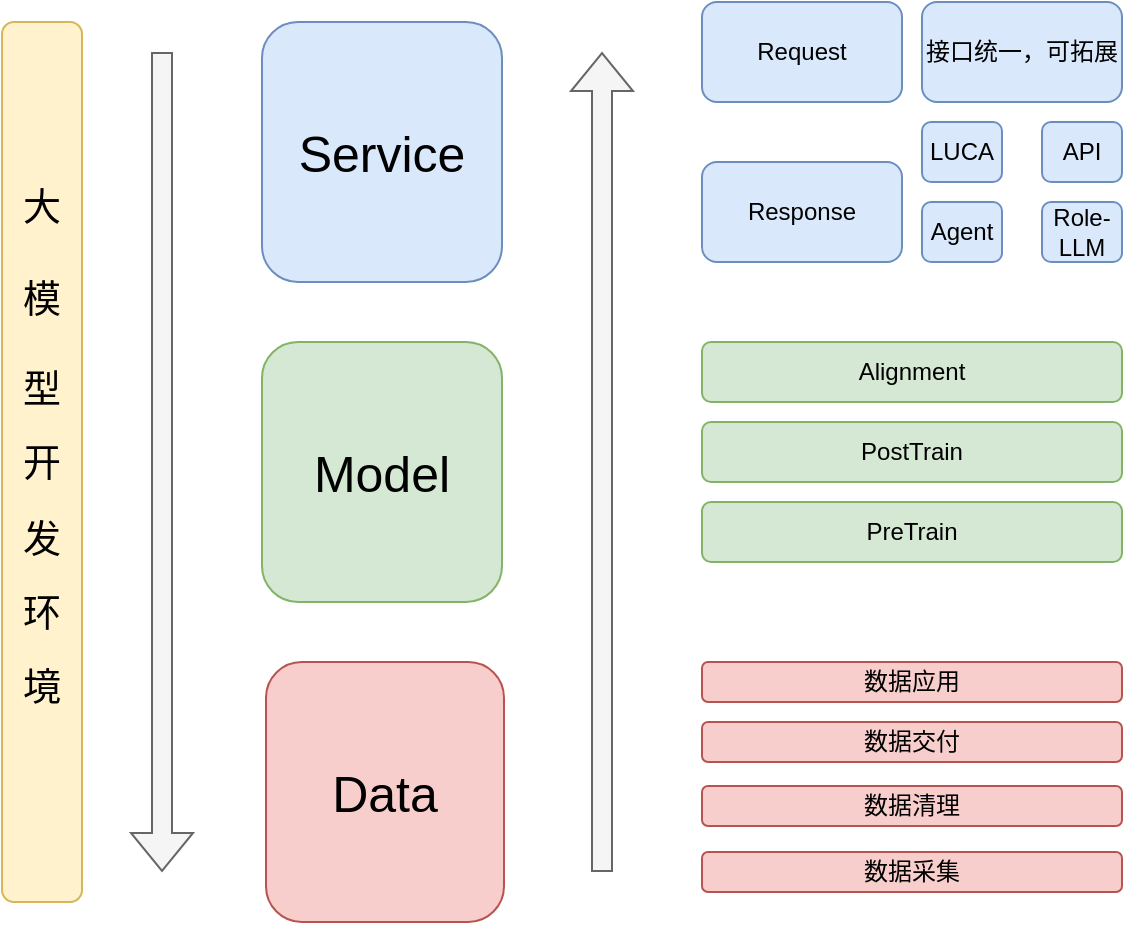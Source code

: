 <mxfile version="22.1.16" type="github">
  <diagram name="第 1 页" id="y9tHD-7tbXCZXs0uCjCv">
    <mxGraphModel dx="1196" dy="855" grid="1" gridSize="10" guides="1" tooltips="1" connect="1" arrows="1" fold="1" page="1" pageScale="1" pageWidth="827" pageHeight="1169" math="0" shadow="0">
      <root>
        <mxCell id="0" />
        <mxCell id="1" parent="0" />
        <mxCell id="ubtVSqhDZvk7H4RXQBdt-1" value="&lt;div style=&quot;text-align: justify;&quot;&gt;&lt;span style=&quot;font-size: 19px; background-color: initial;&quot;&gt;大&lt;/span&gt;&lt;/div&gt;&lt;font style=&quot;&quot; face=&quot;Helvetica&quot;&gt;&lt;div style=&quot;text-align: justify;&quot;&gt;&lt;span style=&quot;font-size: 19px;&quot;&gt;&lt;br&gt;&lt;/span&gt;&lt;/div&gt;&lt;div style=&quot;text-align: justify; font-size: 19px;&quot;&gt;&lt;span style=&quot;background-color: initial;&quot;&gt;模&lt;/span&gt;&lt;/div&gt;&lt;div style=&quot;text-align: justify;&quot;&gt;&lt;span style=&quot;font-size: 19px;&quot;&gt;&lt;br&gt;&lt;/span&gt;&lt;/div&gt;&lt;span style=&quot;font-size: 19px;&quot;&gt;&lt;div style=&quot;text-align: justify;&quot;&gt;&lt;span style=&quot;background-color: initial;&quot;&gt;型&lt;/span&gt;&lt;/div&gt;&lt;/span&gt;&lt;div style=&quot;text-align: justify;&quot;&gt;&lt;br&gt;&lt;/div&gt;&lt;span style=&quot;font-size: 19px;&quot;&gt;&lt;div style=&quot;text-align: justify;&quot;&gt;&lt;span style=&quot;background-color: initial;&quot;&gt;开&lt;/span&gt;&lt;/div&gt;&lt;/span&gt;&lt;div style=&quot;text-align: justify;&quot;&gt;&lt;br&gt;&lt;/div&gt;&lt;span style=&quot;font-size: 19px;&quot;&gt;&lt;div style=&quot;text-align: justify;&quot;&gt;&lt;span style=&quot;background-color: initial;&quot;&gt;发&lt;/span&gt;&lt;/div&gt;&lt;/span&gt;&lt;div style=&quot;text-align: justify;&quot;&gt;&lt;br&gt;&lt;/div&gt;&lt;span style=&quot;font-size: 19px;&quot;&gt;&lt;div style=&quot;text-align: justify;&quot;&gt;&lt;span style=&quot;background-color: initial;&quot;&gt;环&lt;/span&gt;&lt;/div&gt;&lt;/span&gt;&lt;div style=&quot;text-align: justify;&quot;&gt;&lt;br&gt;&lt;/div&gt;&lt;span style=&quot;font-size: 19px;&quot;&gt;&lt;div style=&quot;text-align: justify;&quot;&gt;&lt;span style=&quot;background-color: initial;&quot;&gt;境&lt;/span&gt;&lt;/div&gt;&lt;/span&gt;&lt;div style=&quot;text-align: justify;&quot;&gt;&lt;br&gt;&lt;/div&gt;&lt;/font&gt;" style="rounded=1;whiteSpace=wrap;html=1;align=center;fillColor=#fff2cc;strokeColor=#d6b656;" vertex="1" parent="1">
          <mxGeometry x="30" y="170" width="40" height="440" as="geometry" />
        </mxCell>
        <mxCell id="ubtVSqhDZvk7H4RXQBdt-2" value="" style="shape=flexArrow;endArrow=classic;html=1;rounded=0;fillColor=#f5f5f5;strokeColor=#666666;" edge="1" parent="1">
          <mxGeometry width="50" height="50" relative="1" as="geometry">
            <mxPoint x="110" y="185" as="sourcePoint" />
            <mxPoint x="110" y="595" as="targetPoint" />
          </mxGeometry>
        </mxCell>
        <mxCell id="ubtVSqhDZvk7H4RXQBdt-4" value="&lt;font style=&quot;font-size: 25px;&quot;&gt;Service&lt;/font&gt;" style="rounded=1;whiteSpace=wrap;html=1;fillColor=#dae8fc;strokeColor=#6c8ebf;" vertex="1" parent="1">
          <mxGeometry x="160" y="170" width="120" height="130" as="geometry" />
        </mxCell>
        <mxCell id="ubtVSqhDZvk7H4RXQBdt-5" value="&lt;font style=&quot;font-size: 25px;&quot;&gt;Model&lt;/font&gt;" style="rounded=1;whiteSpace=wrap;html=1;fillColor=#d5e8d4;strokeColor=#82b366;" vertex="1" parent="1">
          <mxGeometry x="160" y="330" width="120" height="130" as="geometry" />
        </mxCell>
        <mxCell id="ubtVSqhDZvk7H4RXQBdt-6" value="&lt;font style=&quot;font-size: 25px;&quot;&gt;Data&lt;/font&gt;" style="rounded=1;whiteSpace=wrap;html=1;fillColor=#f8cecc;strokeColor=#b85450;" vertex="1" parent="1">
          <mxGeometry x="162" y="490" width="119" height="130" as="geometry" />
        </mxCell>
        <mxCell id="ubtVSqhDZvk7H4RXQBdt-7" value="" style="shape=flexArrow;endArrow=classic;html=1;rounded=0;fillColor=#f5f5f5;strokeColor=#666666;" edge="1" parent="1">
          <mxGeometry width="50" height="50" relative="1" as="geometry">
            <mxPoint x="330" y="595" as="sourcePoint" />
            <mxPoint x="330" y="185" as="targetPoint" />
          </mxGeometry>
        </mxCell>
        <mxCell id="ubtVSqhDZvk7H4RXQBdt-8" value="Request" style="rounded=1;whiteSpace=wrap;html=1;fillColor=#dae8fc;strokeColor=#6c8ebf;" vertex="1" parent="1">
          <mxGeometry x="380" y="160" width="100" height="50" as="geometry" />
        </mxCell>
        <mxCell id="ubtVSqhDZvk7H4RXQBdt-9" value="Response" style="rounded=1;whiteSpace=wrap;html=1;fillColor=#dae8fc;strokeColor=#6c8ebf;" vertex="1" parent="1">
          <mxGeometry x="380" y="240" width="100" height="50" as="geometry" />
        </mxCell>
        <mxCell id="ubtVSqhDZvk7H4RXQBdt-10" value="接口统一，可拓展" style="rounded=1;whiteSpace=wrap;html=1;fillColor=#dae8fc;strokeColor=#6c8ebf;" vertex="1" parent="1">
          <mxGeometry x="490" y="160" width="100" height="50" as="geometry" />
        </mxCell>
        <mxCell id="ubtVSqhDZvk7H4RXQBdt-11" value="LUCA" style="rounded=1;whiteSpace=wrap;html=1;fillColor=#dae8fc;strokeColor=#6c8ebf;" vertex="1" parent="1">
          <mxGeometry x="490" y="220" width="40" height="30" as="geometry" />
        </mxCell>
        <mxCell id="ubtVSqhDZvk7H4RXQBdt-12" value="API" style="rounded=1;whiteSpace=wrap;html=1;fillColor=#dae8fc;strokeColor=#6c8ebf;" vertex="1" parent="1">
          <mxGeometry x="550" y="220" width="40" height="30" as="geometry" />
        </mxCell>
        <mxCell id="ubtVSqhDZvk7H4RXQBdt-13" value="Agent" style="rounded=1;whiteSpace=wrap;html=1;fillColor=#dae8fc;strokeColor=#6c8ebf;" vertex="1" parent="1">
          <mxGeometry x="490" y="260" width="40" height="30" as="geometry" />
        </mxCell>
        <mxCell id="ubtVSqhDZvk7H4RXQBdt-14" value="Role-LLM" style="rounded=1;whiteSpace=wrap;html=1;fillColor=#dae8fc;strokeColor=#6c8ebf;" vertex="1" parent="1">
          <mxGeometry x="550" y="260" width="40" height="30" as="geometry" />
        </mxCell>
        <mxCell id="ubtVSqhDZvk7H4RXQBdt-15" value="Alignment" style="rounded=1;whiteSpace=wrap;html=1;fillColor=#d5e8d4;strokeColor=#82b366;" vertex="1" parent="1">
          <mxGeometry x="380" y="330" width="210" height="30" as="geometry" />
        </mxCell>
        <mxCell id="ubtVSqhDZvk7H4RXQBdt-16" value="PostTrain" style="rounded=1;whiteSpace=wrap;html=1;fillColor=#d5e8d4;strokeColor=#82b366;" vertex="1" parent="1">
          <mxGeometry x="380" y="370" width="210" height="30" as="geometry" />
        </mxCell>
        <mxCell id="ubtVSqhDZvk7H4RXQBdt-17" value="PreTrain" style="rounded=1;whiteSpace=wrap;html=1;fillColor=#d5e8d4;strokeColor=#82b366;" vertex="1" parent="1">
          <mxGeometry x="380" y="410" width="210" height="30" as="geometry" />
        </mxCell>
        <mxCell id="ubtVSqhDZvk7H4RXQBdt-19" value="数据采集" style="rounded=1;whiteSpace=wrap;html=1;fillColor=#f8cecc;strokeColor=#b85450;" vertex="1" parent="1">
          <mxGeometry x="380" y="585" width="210" height="20" as="geometry" />
        </mxCell>
        <mxCell id="ubtVSqhDZvk7H4RXQBdt-21" value="数据清理" style="rounded=1;whiteSpace=wrap;html=1;fillColor=#f8cecc;strokeColor=#b85450;" vertex="1" parent="1">
          <mxGeometry x="380" y="552" width="210" height="20" as="geometry" />
        </mxCell>
        <mxCell id="ubtVSqhDZvk7H4RXQBdt-22" value="数据交付" style="rounded=1;whiteSpace=wrap;html=1;fillColor=#f8cecc;strokeColor=#b85450;" vertex="1" parent="1">
          <mxGeometry x="380" y="520" width="210" height="20" as="geometry" />
        </mxCell>
        <mxCell id="ubtVSqhDZvk7H4RXQBdt-23" value="数据应用" style="rounded=1;whiteSpace=wrap;html=1;fillColor=#f8cecc;strokeColor=#b85450;" vertex="1" parent="1">
          <mxGeometry x="380" y="490" width="210" height="20" as="geometry" />
        </mxCell>
      </root>
    </mxGraphModel>
  </diagram>
</mxfile>
